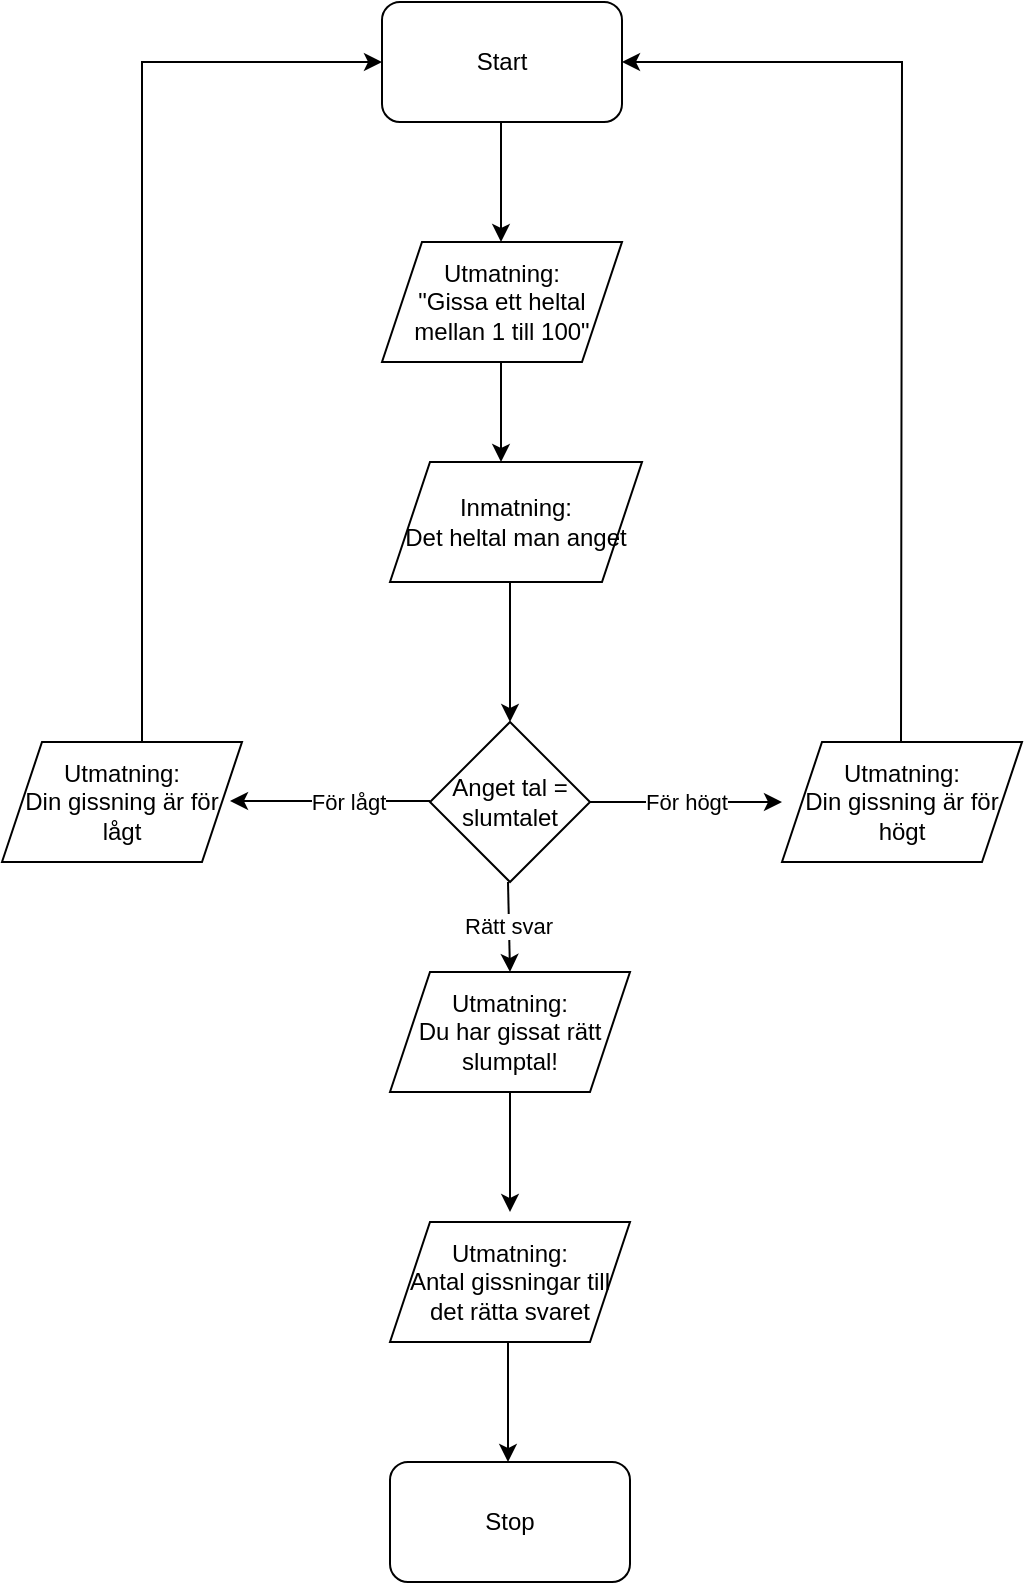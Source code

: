 <mxfile version="15.5.4" type="github"><diagram id="a-QY4CpiI-KiuPJ1DJZA" name="Page-1"><mxGraphModel dx="1019" dy="527" grid="1" gridSize="10" guides="1" tooltips="1" connect="1" arrows="1" fold="1" page="1" pageScale="1" pageWidth="827" pageHeight="1169" math="0" shadow="0"><root><mxCell id="0"/><mxCell id="1" parent="0"/><mxCell id="tojmHjtVUvZlWgiBfPvz-1" value="Start" style="rounded=1;whiteSpace=wrap;html=1;" parent="1" vertex="1"><mxGeometry x="350" y="40" width="120" height="60" as="geometry"/></mxCell><mxCell id="tojmHjtVUvZlWgiBfPvz-2" value="" style="endArrow=classic;html=1;rounded=0;" parent="1" edge="1"><mxGeometry width="50" height="50" relative="1" as="geometry"><mxPoint x="409.5" y="100" as="sourcePoint"/><mxPoint x="409.5" y="160" as="targetPoint"/></mxGeometry></mxCell><mxCell id="tojmHjtVUvZlWgiBfPvz-4" value="Utmatning:&lt;br&gt;&quot;Gissa ett heltal mellan 1 till 100&quot;" style="shape=parallelogram;perimeter=parallelogramPerimeter;whiteSpace=wrap;html=1;fixedSize=1;" parent="1" vertex="1"><mxGeometry x="350" y="160" width="120" height="60" as="geometry"/></mxCell><mxCell id="tojmHjtVUvZlWgiBfPvz-5" value="Inmatning:&lt;br&gt;Det heltal man anget" style="shape=parallelogram;perimeter=parallelogramPerimeter;whiteSpace=wrap;html=1;fixedSize=1;" parent="1" vertex="1"><mxGeometry x="354" y="270" width="126" height="60" as="geometry"/></mxCell><mxCell id="tojmHjtVUvZlWgiBfPvz-6" value="" style="endArrow=classic;html=1;rounded=0;" parent="1" edge="1"><mxGeometry width="50" height="50" relative="1" as="geometry"><mxPoint x="409.5" y="220" as="sourcePoint"/><mxPoint x="409.5" y="270" as="targetPoint"/></mxGeometry></mxCell><mxCell id="tojmHjtVUvZlWgiBfPvz-7" value="Anget tal = slumtalet" style="rhombus;whiteSpace=wrap;html=1;" parent="1" vertex="1"><mxGeometry x="374" y="400" width="80" height="80" as="geometry"/></mxCell><mxCell id="tojmHjtVUvZlWgiBfPvz-8" value="" style="endArrow=classic;html=1;rounded=0;" parent="1" edge="1"><mxGeometry width="50" height="50" relative="1" as="geometry"><mxPoint x="414" y="330" as="sourcePoint"/><mxPoint x="414" y="400" as="targetPoint"/></mxGeometry></mxCell><mxCell id="tojmHjtVUvZlWgiBfPvz-12" value="" style="endArrow=classic;html=1;rounded=0;" parent="1" edge="1"><mxGeometry relative="1" as="geometry"><mxPoint x="374" y="439.5" as="sourcePoint"/><mxPoint x="274" y="439.5" as="targetPoint"/></mxGeometry></mxCell><mxCell id="p5xkQYXNCrFrngorLj2G-3" value="För lågt" style="edgeLabel;html=1;align=center;verticalAlign=middle;resizable=0;points=[];" parent="tojmHjtVUvZlWgiBfPvz-12" vertex="1" connectable="0"><mxGeometry x="-0.171" relative="1" as="geometry"><mxPoint as="offset"/></mxGeometry></mxCell><mxCell id="tojmHjtVUvZlWgiBfPvz-15" value="Utmatning:&lt;br&gt;Din gissning är för högt" style="shape=parallelogram;perimeter=parallelogramPerimeter;whiteSpace=wrap;html=1;fixedSize=1;" parent="1" vertex="1"><mxGeometry x="550" y="410" width="120" height="60" as="geometry"/></mxCell><mxCell id="tojmHjtVUvZlWgiBfPvz-16" value="Utmatning:&lt;br&gt;Din gissning är för lågt" style="shape=parallelogram;perimeter=parallelogramPerimeter;whiteSpace=wrap;html=1;fixedSize=1;" parent="1" vertex="1"><mxGeometry x="160" y="410" width="120" height="60" as="geometry"/></mxCell><mxCell id="tojmHjtVUvZlWgiBfPvz-17" value="Stop" style="rounded=1;whiteSpace=wrap;html=1;" parent="1" vertex="1"><mxGeometry x="354" y="770" width="120" height="60" as="geometry"/></mxCell><mxCell id="tojmHjtVUvZlWgiBfPvz-25" value="Utmatning:&lt;br&gt;Du har gissat rätt slumptal!" style="shape=parallelogram;perimeter=parallelogramPerimeter;whiteSpace=wrap;html=1;fixedSize=1;" parent="1" vertex="1"><mxGeometry x="354" y="525" width="120" height="60" as="geometry"/></mxCell><mxCell id="tojmHjtVUvZlWgiBfPvz-26" value="Rätt svar" style="endArrow=classic;html=1;rounded=0;entryX=0.5;entryY=0;entryDx=0;entryDy=0;" parent="1" target="tojmHjtVUvZlWgiBfPvz-25" edge="1"><mxGeometry width="50" height="50" relative="1" as="geometry"><mxPoint x="413" y="480" as="sourcePoint"/><mxPoint x="413" y="520" as="targetPoint"/></mxGeometry></mxCell><mxCell id="p5xkQYXNCrFrngorLj2G-2" value="För högt" style="endArrow=classic;html=1;rounded=0;exitX=1;exitY=0.5;exitDx=0;exitDy=0;" parent="1" source="tojmHjtVUvZlWgiBfPvz-7" edge="1"><mxGeometry width="50" height="50" relative="1" as="geometry"><mxPoint x="474" y="450" as="sourcePoint"/><mxPoint x="550" y="440" as="targetPoint"/></mxGeometry></mxCell><mxCell id="p5xkQYXNCrFrngorLj2G-6" value="" style="endArrow=classic;html=1;rounded=0;entryX=0;entryY=0.5;entryDx=0;entryDy=0;" parent="1" target="tojmHjtVUvZlWgiBfPvz-1" edge="1"><mxGeometry width="50" height="50" relative="1" as="geometry"><mxPoint x="230" y="410" as="sourcePoint"/><mxPoint x="230" y="70" as="targetPoint"/><Array as="points"><mxPoint x="230" y="70"/></Array></mxGeometry></mxCell><mxCell id="p5xkQYXNCrFrngorLj2G-7" value="" style="endArrow=classic;html=1;rounded=0;entryX=1;entryY=0.5;entryDx=0;entryDy=0;" parent="1" target="tojmHjtVUvZlWgiBfPvz-1" edge="1"><mxGeometry width="50" height="50" relative="1" as="geometry"><mxPoint x="609.5" y="410" as="sourcePoint"/><mxPoint x="610" y="70" as="targetPoint"/><Array as="points"><mxPoint x="610" y="70"/></Array></mxGeometry></mxCell><mxCell id="qYylz1pGi136feYYbqq2-1" value="Utmatning:&lt;br&gt;Antal gissningar till det rätta svaret" style="shape=parallelogram;perimeter=parallelogramPerimeter;whiteSpace=wrap;html=1;fixedSize=1;" vertex="1" parent="1"><mxGeometry x="354" y="650" width="120" height="60" as="geometry"/></mxCell><mxCell id="qYylz1pGi136feYYbqq2-2" value="" style="endArrow=classic;html=1;rounded=0;" edge="1" parent="1"><mxGeometry width="50" height="50" relative="1" as="geometry"><mxPoint x="414" y="585" as="sourcePoint"/><mxPoint x="414" y="645" as="targetPoint"/></mxGeometry></mxCell><mxCell id="qYylz1pGi136feYYbqq2-4" value="" style="endArrow=classic;html=1;rounded=0;" edge="1" parent="1"><mxGeometry width="50" height="50" relative="1" as="geometry"><mxPoint x="413" y="710" as="sourcePoint"/><mxPoint x="413" y="770" as="targetPoint"/></mxGeometry></mxCell></root></mxGraphModel></diagram></mxfile>